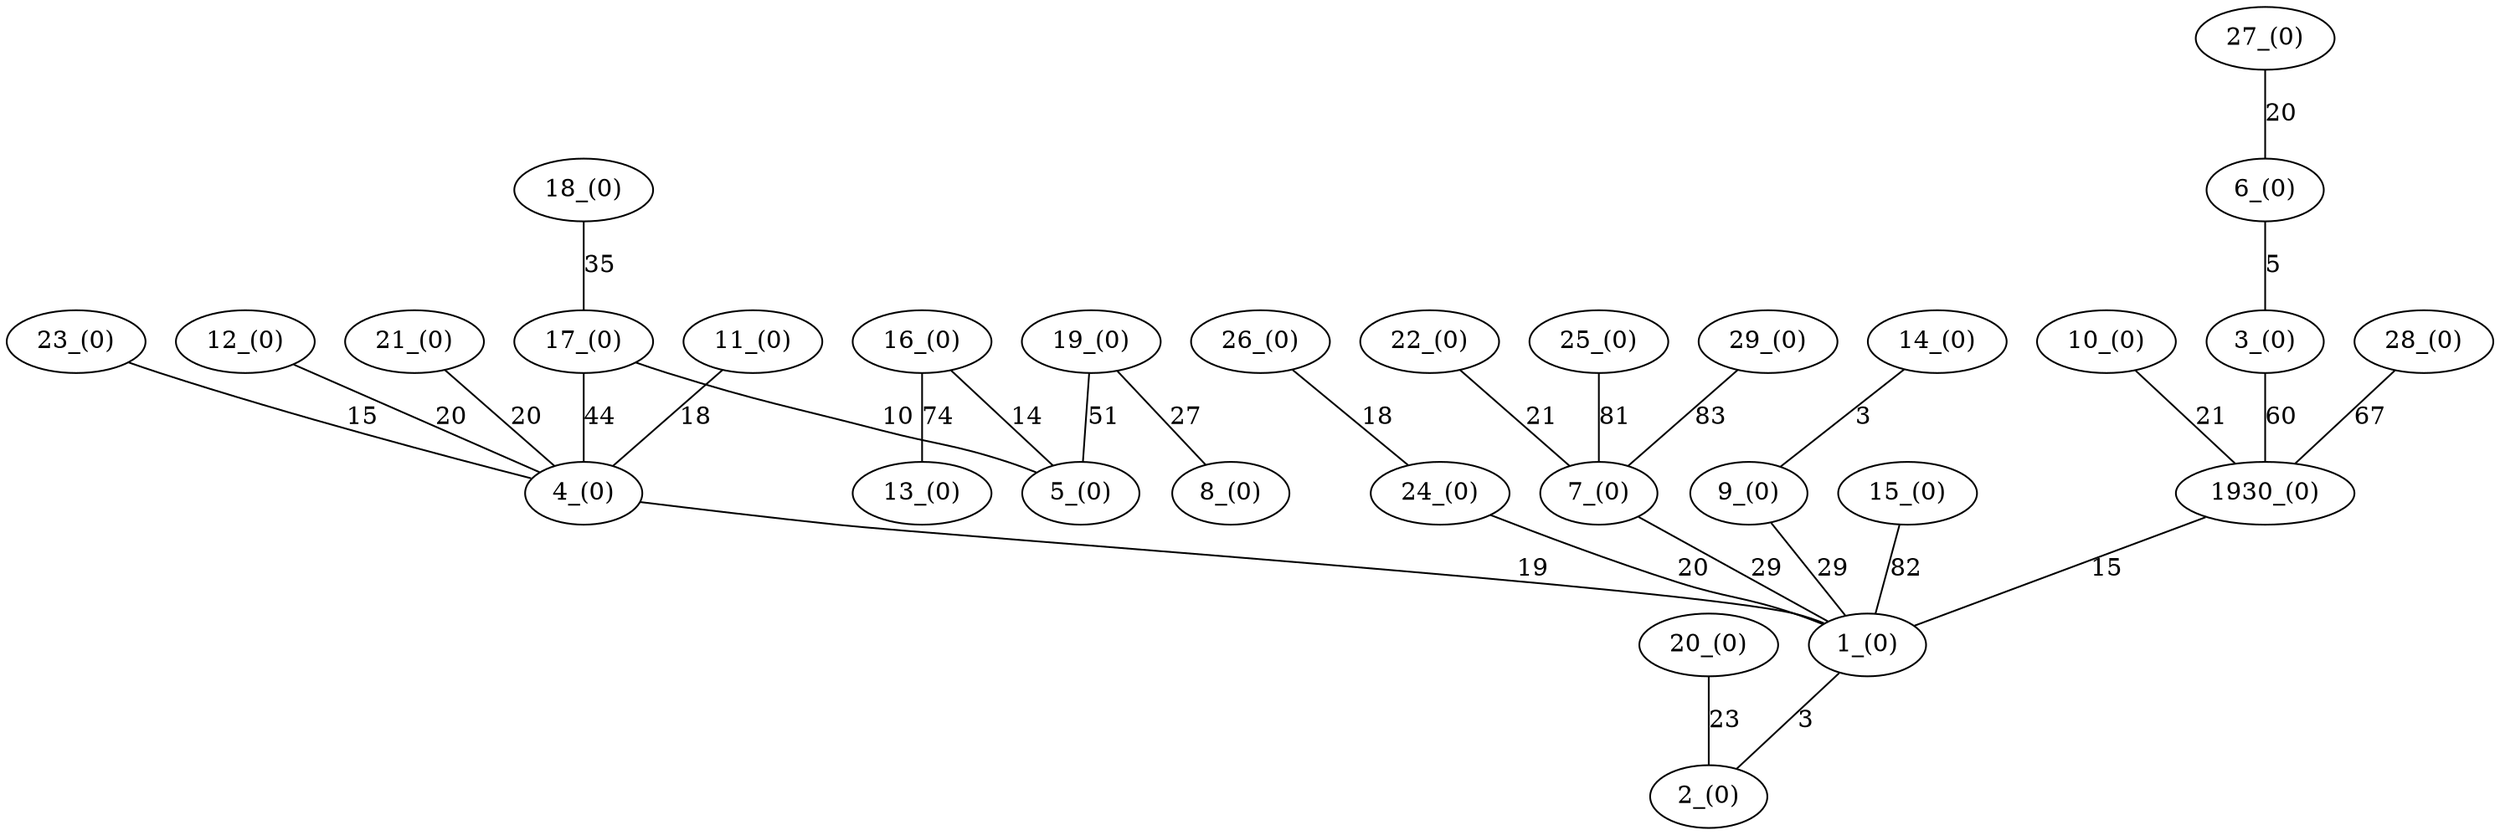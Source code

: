 graph {
    "1930_(0)" [weight=0,]
    "1_(0)" [weight=0,]
    "2_(0)" [weight=0,]
    "4_(0)" [weight=0,]
    "23_(0)" [weight=0,]
    "11_(0)" [weight=0,]
    "24_(0)" [weight=0,]
    "26_(0)" [weight=0,]
    "12_(0)" [weight=0,]
    "21_(0)" [weight=0,]
    "10_(0)" [weight=0,]
    "20_(0)" [weight=0,]
    "7_(0)" [weight=0,]
    "22_(0)" [weight=0,]
    "9_(0)" [weight=0,]
    "14_(0)" [weight=0,]
    "17_(0)" [weight=0,]
    "5_(0)" [weight=0,]
    "16_(0)" [weight=0,]
    "18_(0)" [weight=0,]
    "19_(0)" [weight=0,]
    "8_(0)" [weight=0,]
    "3_(0)" [weight=0,]
    "6_(0)" [weight=0,]
    "27_(0)" [weight=0,]
    "28_(0)" [weight=0,]
    "13_(0)" [weight=0,]
    "25_(0)" [weight=0,]
    "15_(0)" [weight=0,]
    "29_(0)" [weight=0,]
    "1930_(0)" -- "1_(0)" [label=15, weight=15]
    "1_(0)" -- "2_(0)" [label=3, weight=3]
    "4_(0)" -- "1_(0)" [label=19, weight=19]
    "23_(0)" -- "4_(0)" [label=15, weight=15]
    "11_(0)" -- "4_(0)" [label=18, weight=18]
    "24_(0)" -- "1_(0)" [label=20, weight=20]
    "26_(0)" -- "24_(0)" [label=18, weight=18]
    "12_(0)" -- "4_(0)" [label=20, weight=20]
    "21_(0)" -- "4_(0)" [label=20, weight=20]
    "10_(0)" -- "1930_(0)" [label=21, weight=21]
    "20_(0)" -- "2_(0)" [label=23, weight=23]
    "7_(0)" -- "1_(0)" [label=29, weight=29]
    "22_(0)" -- "7_(0)" [label=21, weight=21]
    "9_(0)" -- "1_(0)" [label=29, weight=29]
    "14_(0)" -- "9_(0)" [label=3, weight=3]
    "17_(0)" -- "4_(0)" [label=44, weight=44]
    "17_(0)" -- "5_(0)" [label=10, weight=10]
    "16_(0)" -- "5_(0)" [label=14, weight=14]
    "18_(0)" -- "17_(0)" [label=35, weight=35]
    "19_(0)" -- "5_(0)" [label=51, weight=51]
    "19_(0)" -- "8_(0)" [label=27, weight=27]
    "3_(0)" -- "1930_(0)" [label=60, weight=60]
    "6_(0)" -- "3_(0)" [label=5, weight=5]
    "27_(0)" -- "6_(0)" [label=20, weight=20]
    "28_(0)" -- "1930_(0)" [label=67, weight=67]
    "16_(0)" -- "13_(0)" [label=74, weight=74]
    "25_(0)" -- "7_(0)" [label=81, weight=81]
    "15_(0)" -- "1_(0)" [label=82, weight=82]
    "29_(0)" -- "7_(0)" [label=83, weight=83]
}

